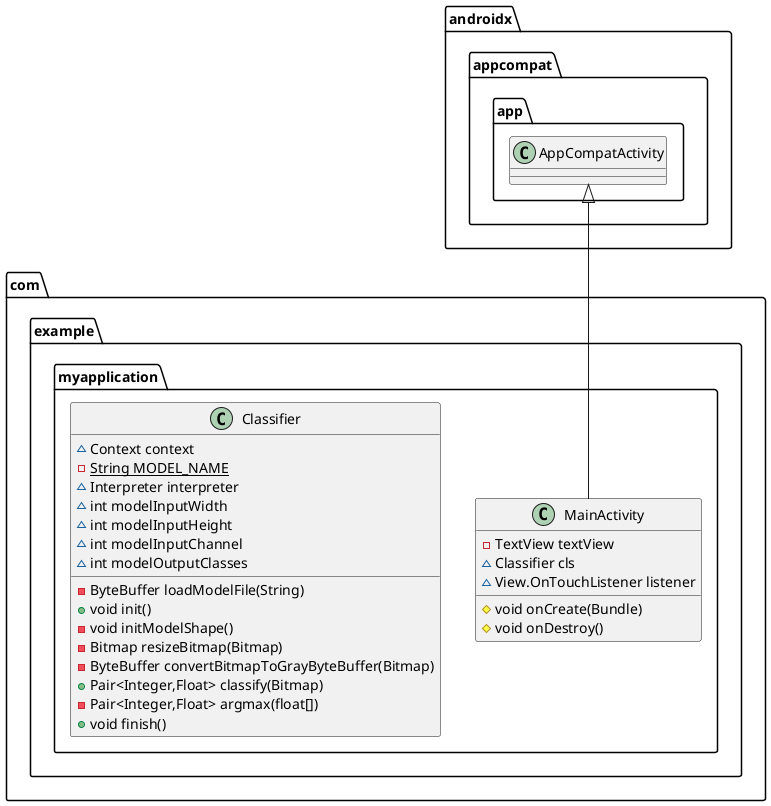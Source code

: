 @startuml
class com.example.myapplication.MainActivity {
- TextView textView
~ Classifier cls
~ View.OnTouchListener listener
# void onCreate(Bundle)
# void onDestroy()
}
class com.example.myapplication.Classifier {
~ Context context
- {static} String MODEL_NAME
~ Interpreter interpreter
~ int modelInputWidth
~ int modelInputHeight
~ int modelInputChannel
~ int modelOutputClasses
- ByteBuffer loadModelFile(String)
+ void init()
- void initModelShape()
- Bitmap resizeBitmap(Bitmap)
- ByteBuffer convertBitmapToGrayByteBuffer(Bitmap)
+ Pair<Integer,Float> classify(Bitmap)
- Pair<Integer,Float> argmax(float[])
+ void finish()
}


androidx.appcompat.app.AppCompatActivity <|-- com.example.myapplication.MainActivity
@enduml